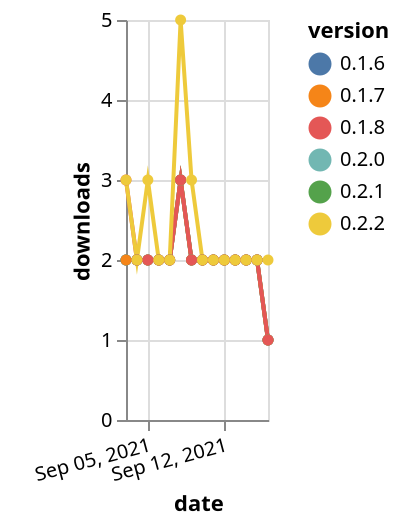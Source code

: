 {"$schema": "https://vega.github.io/schema/vega-lite/v5.json", "description": "A simple bar chart with embedded data.", "data": {"values": [{"date": "2021-09-03", "total": 685, "delta": 2, "version": "0.2.0"}, {"date": "2021-09-04", "total": 687, "delta": 2, "version": "0.2.0"}, {"date": "2021-09-05", "total": 689, "delta": 2, "version": "0.2.0"}, {"date": "2021-09-06", "total": 691, "delta": 2, "version": "0.2.0"}, {"date": "2021-09-07", "total": 693, "delta": 2, "version": "0.2.0"}, {"date": "2021-09-08", "total": 696, "delta": 3, "version": "0.2.0"}, {"date": "2021-09-09", "total": 698, "delta": 2, "version": "0.2.0"}, {"date": "2021-09-10", "total": 700, "delta": 2, "version": "0.2.0"}, {"date": "2021-09-11", "total": 702, "delta": 2, "version": "0.2.0"}, {"date": "2021-09-12", "total": 704, "delta": 2, "version": "0.2.0"}, {"date": "2021-09-13", "total": 706, "delta": 2, "version": "0.2.0"}, {"date": "2021-09-14", "total": 708, "delta": 2, "version": "0.2.0"}, {"date": "2021-09-15", "total": 710, "delta": 2, "version": "0.2.0"}, {"date": "2021-09-16", "total": 711, "delta": 1, "version": "0.2.0"}, {"date": "2021-09-03", "total": 681, "delta": 2, "version": "0.2.1"}, {"date": "2021-09-04", "total": 683, "delta": 2, "version": "0.2.1"}, {"date": "2021-09-05", "total": 685, "delta": 2, "version": "0.2.1"}, {"date": "2021-09-06", "total": 687, "delta": 2, "version": "0.2.1"}, {"date": "2021-09-07", "total": 689, "delta": 2, "version": "0.2.1"}, {"date": "2021-09-08", "total": 692, "delta": 3, "version": "0.2.1"}, {"date": "2021-09-09", "total": 694, "delta": 2, "version": "0.2.1"}, {"date": "2021-09-10", "total": 696, "delta": 2, "version": "0.2.1"}, {"date": "2021-09-11", "total": 698, "delta": 2, "version": "0.2.1"}, {"date": "2021-09-12", "total": 700, "delta": 2, "version": "0.2.1"}, {"date": "2021-09-13", "total": 702, "delta": 2, "version": "0.2.1"}, {"date": "2021-09-14", "total": 704, "delta": 2, "version": "0.2.1"}, {"date": "2021-09-15", "total": 706, "delta": 2, "version": "0.2.1"}, {"date": "2021-09-16", "total": 707, "delta": 1, "version": "0.2.1"}, {"date": "2021-09-03", "total": 932, "delta": 2, "version": "0.1.6"}, {"date": "2021-09-04", "total": 934, "delta": 2, "version": "0.1.6"}, {"date": "2021-09-05", "total": 936, "delta": 2, "version": "0.1.6"}, {"date": "2021-09-06", "total": 938, "delta": 2, "version": "0.1.6"}, {"date": "2021-09-07", "total": 940, "delta": 2, "version": "0.1.6"}, {"date": "2021-09-08", "total": 943, "delta": 3, "version": "0.1.6"}, {"date": "2021-09-09", "total": 945, "delta": 2, "version": "0.1.6"}, {"date": "2021-09-10", "total": 947, "delta": 2, "version": "0.1.6"}, {"date": "2021-09-11", "total": 949, "delta": 2, "version": "0.1.6"}, {"date": "2021-09-12", "total": 951, "delta": 2, "version": "0.1.6"}, {"date": "2021-09-13", "total": 953, "delta": 2, "version": "0.1.6"}, {"date": "2021-09-14", "total": 955, "delta": 2, "version": "0.1.6"}, {"date": "2021-09-15", "total": 957, "delta": 2, "version": "0.1.6"}, {"date": "2021-09-16", "total": 958, "delta": 1, "version": "0.1.6"}, {"date": "2021-09-03", "total": 938, "delta": 2, "version": "0.1.7"}, {"date": "2021-09-04", "total": 940, "delta": 2, "version": "0.1.7"}, {"date": "2021-09-05", "total": 942, "delta": 2, "version": "0.1.7"}, {"date": "2021-09-06", "total": 944, "delta": 2, "version": "0.1.7"}, {"date": "2021-09-07", "total": 946, "delta": 2, "version": "0.1.7"}, {"date": "2021-09-08", "total": 949, "delta": 3, "version": "0.1.7"}, {"date": "2021-09-09", "total": 951, "delta": 2, "version": "0.1.7"}, {"date": "2021-09-10", "total": 953, "delta": 2, "version": "0.1.7"}, {"date": "2021-09-11", "total": 955, "delta": 2, "version": "0.1.7"}, {"date": "2021-09-12", "total": 957, "delta": 2, "version": "0.1.7"}, {"date": "2021-09-13", "total": 959, "delta": 2, "version": "0.1.7"}, {"date": "2021-09-14", "total": 961, "delta": 2, "version": "0.1.7"}, {"date": "2021-09-15", "total": 963, "delta": 2, "version": "0.1.7"}, {"date": "2021-09-16", "total": 964, "delta": 1, "version": "0.1.7"}, {"date": "2021-09-03", "total": 925, "delta": 3, "version": "0.1.8"}, {"date": "2021-09-04", "total": 927, "delta": 2, "version": "0.1.8"}, {"date": "2021-09-05", "total": 929, "delta": 2, "version": "0.1.8"}, {"date": "2021-09-06", "total": 931, "delta": 2, "version": "0.1.8"}, {"date": "2021-09-07", "total": 933, "delta": 2, "version": "0.1.8"}, {"date": "2021-09-08", "total": 936, "delta": 3, "version": "0.1.8"}, {"date": "2021-09-09", "total": 938, "delta": 2, "version": "0.1.8"}, {"date": "2021-09-10", "total": 940, "delta": 2, "version": "0.1.8"}, {"date": "2021-09-11", "total": 942, "delta": 2, "version": "0.1.8"}, {"date": "2021-09-12", "total": 944, "delta": 2, "version": "0.1.8"}, {"date": "2021-09-13", "total": 946, "delta": 2, "version": "0.1.8"}, {"date": "2021-09-14", "total": 948, "delta": 2, "version": "0.1.8"}, {"date": "2021-09-15", "total": 950, "delta": 2, "version": "0.1.8"}, {"date": "2021-09-16", "total": 951, "delta": 1, "version": "0.1.8"}, {"date": "2021-09-03", "total": 706, "delta": 3, "version": "0.2.2"}, {"date": "2021-09-04", "total": 708, "delta": 2, "version": "0.2.2"}, {"date": "2021-09-05", "total": 711, "delta": 3, "version": "0.2.2"}, {"date": "2021-09-06", "total": 713, "delta": 2, "version": "0.2.2"}, {"date": "2021-09-07", "total": 715, "delta": 2, "version": "0.2.2"}, {"date": "2021-09-08", "total": 720, "delta": 5, "version": "0.2.2"}, {"date": "2021-09-09", "total": 723, "delta": 3, "version": "0.2.2"}, {"date": "2021-09-10", "total": 725, "delta": 2, "version": "0.2.2"}, {"date": "2021-09-11", "total": 727, "delta": 2, "version": "0.2.2"}, {"date": "2021-09-12", "total": 729, "delta": 2, "version": "0.2.2"}, {"date": "2021-09-13", "total": 731, "delta": 2, "version": "0.2.2"}, {"date": "2021-09-14", "total": 733, "delta": 2, "version": "0.2.2"}, {"date": "2021-09-15", "total": 735, "delta": 2, "version": "0.2.2"}, {"date": "2021-09-16", "total": 737, "delta": 2, "version": "0.2.2"}]}, "width": "container", "mark": {"type": "line", "point": {"filled": true}}, "encoding": {"x": {"field": "date", "type": "temporal", "timeUnit": "yearmonthdate", "title": "date", "axis": {"labelAngle": -15}}, "y": {"field": "delta", "type": "quantitative", "title": "downloads"}, "color": {"field": "version", "type": "nominal"}, "tooltip": {"field": "delta"}}}